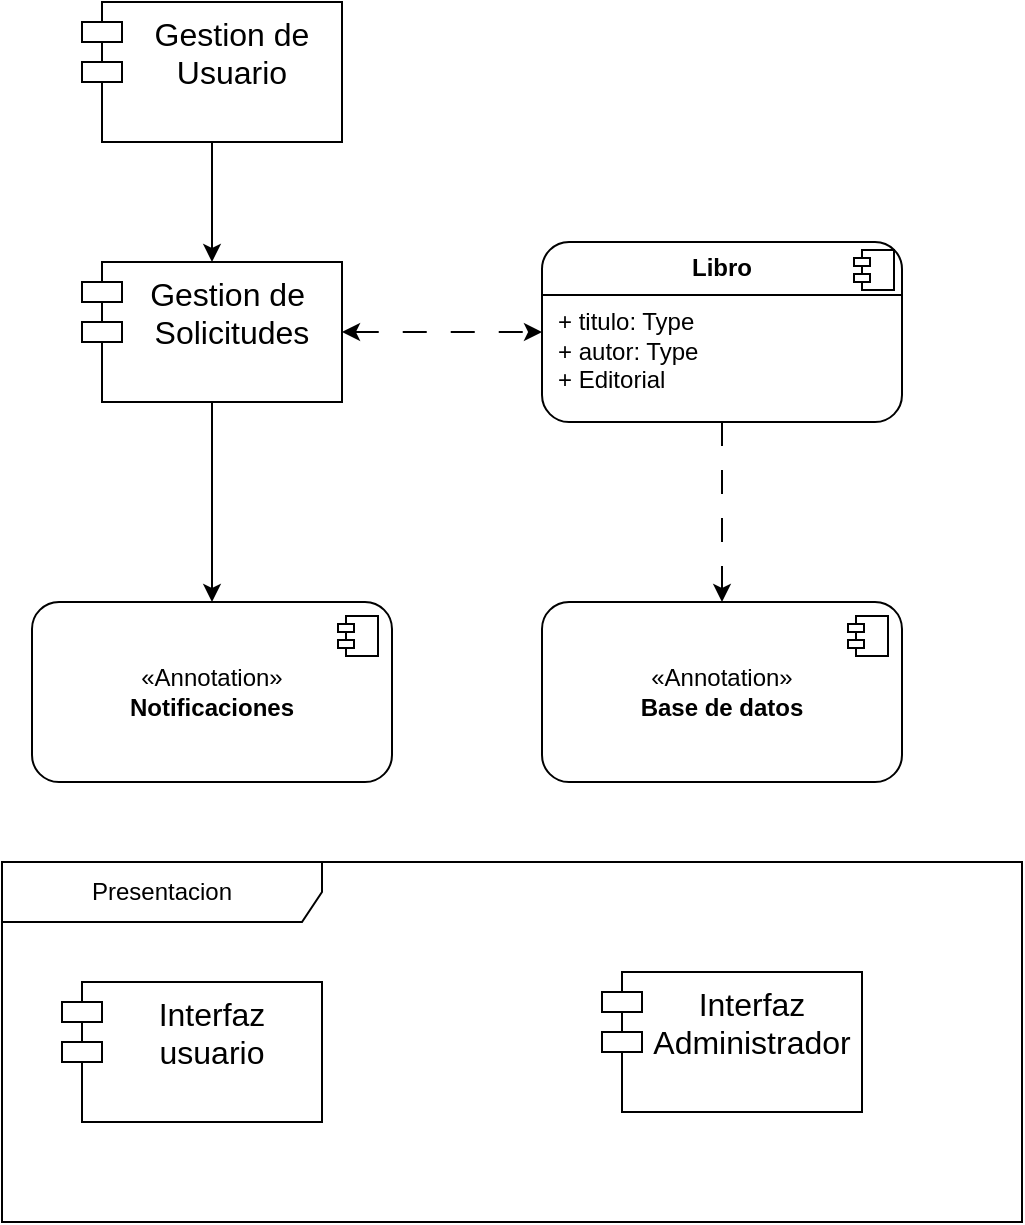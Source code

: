 <mxfile version="24.7.12">
  <diagram name="componentes" id="jlDk5a-m_Qh-OBnrggl_">
    <mxGraphModel dx="1026" dy="651" grid="1" gridSize="10" guides="1" tooltips="1" connect="1" arrows="1" fold="1" page="1" pageScale="1" pageWidth="827" pageHeight="1169" math="0" shadow="0">
      <root>
        <mxCell id="0" />
        <mxCell id="1" parent="0" />
        <mxCell id="cAQEznNlKB9DRVIOS70c-1" style="edgeStyle=orthogonalEdgeStyle;rounded=1;orthogonalLoop=1;jettySize=auto;html=1;entryX=0.5;entryY=0;entryDx=0;entryDy=0;" edge="1" parent="1" source="cAQEznNlKB9DRVIOS70c-2" target="cAQEznNlKB9DRVIOS70c-5">
          <mxGeometry relative="1" as="geometry" />
        </mxCell>
        <mxCell id="cAQEznNlKB9DRVIOS70c-2" value="&lt;font style=&quot;font-size: 16px;&quot;&gt;Gestion de Usuario&lt;/font&gt;" style="shape=module;align=left;spacingLeft=20;align=center;verticalAlign=top;whiteSpace=wrap;html=1;rounded=1;" vertex="1" parent="1">
          <mxGeometry x="180" y="230" width="130" height="70" as="geometry" />
        </mxCell>
        <mxCell id="cAQEznNlKB9DRVIOS70c-3" style="edgeStyle=orthogonalEdgeStyle;rounded=1;orthogonalLoop=1;jettySize=auto;html=1;entryX=0;entryY=0.5;entryDx=0;entryDy=0;dashed=1;dashPattern=12 12;startArrow=classic;startFill=1;" edge="1" parent="1" source="cAQEznNlKB9DRVIOS70c-5" target="cAQEznNlKB9DRVIOS70c-9">
          <mxGeometry relative="1" as="geometry" />
        </mxCell>
        <mxCell id="cAQEznNlKB9DRVIOS70c-4" style="edgeStyle=orthogonalEdgeStyle;rounded=1;orthogonalLoop=1;jettySize=auto;html=1;entryX=0.5;entryY=0;entryDx=0;entryDy=0;" edge="1" parent="1" source="cAQEznNlKB9DRVIOS70c-5" target="cAQEznNlKB9DRVIOS70c-6">
          <mxGeometry relative="1" as="geometry" />
        </mxCell>
        <mxCell id="cAQEznNlKB9DRVIOS70c-5" value="&lt;div&gt;&lt;font style=&quot;font-size: 16px;&quot;&gt;Gestion de&amp;nbsp;&lt;br&gt;Solicitudes&lt;/font&gt;&lt;/div&gt;" style="shape=module;align=left;spacingLeft=20;align=center;verticalAlign=top;whiteSpace=wrap;html=1;rounded=1;" vertex="1" parent="1">
          <mxGeometry x="180" y="360" width="130" height="70" as="geometry" />
        </mxCell>
        <mxCell id="cAQEznNlKB9DRVIOS70c-6" value="«Annotation»&lt;br&gt;&lt;b&gt;Notificaciones&lt;/b&gt;" style="html=1;dropTarget=0;whiteSpace=wrap;rounded=1;" vertex="1" parent="1">
          <mxGeometry x="155" y="530" width="180" height="90" as="geometry" />
        </mxCell>
        <mxCell id="cAQEznNlKB9DRVIOS70c-7" value="" style="shape=module;jettyWidth=8;jettyHeight=4;rounded=1;" vertex="1" parent="cAQEznNlKB9DRVIOS70c-6">
          <mxGeometry x="1" width="20" height="20" relative="1" as="geometry">
            <mxPoint x="-27" y="7" as="offset" />
          </mxGeometry>
        </mxCell>
        <mxCell id="cAQEznNlKB9DRVIOS70c-8" style="edgeStyle=orthogonalEdgeStyle;rounded=1;orthogonalLoop=1;jettySize=auto;html=1;entryX=0.5;entryY=0;entryDx=0;entryDy=0;dashed=1;dashPattern=12 12;" edge="1" parent="1" source="cAQEznNlKB9DRVIOS70c-9" target="cAQEznNlKB9DRVIOS70c-11">
          <mxGeometry relative="1" as="geometry" />
        </mxCell>
        <mxCell id="cAQEznNlKB9DRVIOS70c-9" value="&lt;p style=&quot;margin:0px;margin-top:6px;text-align:center;&quot;&gt;&lt;b&gt;Libro&lt;/b&gt;&lt;/p&gt;&lt;hr size=&quot;1&quot; style=&quot;border-style:solid;&quot;&gt;&lt;p style=&quot;margin:0px;margin-left:8px;&quot;&gt;+ titulo: Type&lt;br&gt;+ autor: Type&lt;/p&gt;&lt;p style=&quot;margin:0px;margin-left:8px;&quot;&gt;+ Editorial&lt;/p&gt;" style="align=left;overflow=fill;html=1;dropTarget=0;whiteSpace=wrap;rounded=1;" vertex="1" parent="1">
          <mxGeometry x="410" y="350" width="180" height="90" as="geometry" />
        </mxCell>
        <mxCell id="cAQEznNlKB9DRVIOS70c-10" value="" style="shape=component;jettyWidth=8;jettyHeight=4;rounded=1;" vertex="1" parent="cAQEznNlKB9DRVIOS70c-9">
          <mxGeometry x="1" width="20" height="20" relative="1" as="geometry">
            <mxPoint x="-24" y="4" as="offset" />
          </mxGeometry>
        </mxCell>
        <mxCell id="cAQEznNlKB9DRVIOS70c-11" value="«Annotation»&lt;br&gt;&lt;b&gt;Base de datos&lt;/b&gt;" style="html=1;dropTarget=0;whiteSpace=wrap;rounded=1;" vertex="1" parent="1">
          <mxGeometry x="410" y="530" width="180" height="90" as="geometry" />
        </mxCell>
        <mxCell id="cAQEznNlKB9DRVIOS70c-12" value="" style="shape=module;jettyWidth=8;jettyHeight=4;rounded=1;" vertex="1" parent="cAQEznNlKB9DRVIOS70c-11">
          <mxGeometry x="1" width="20" height="20" relative="1" as="geometry">
            <mxPoint x="-27" y="7" as="offset" />
          </mxGeometry>
        </mxCell>
        <mxCell id="cAQEznNlKB9DRVIOS70c-13" value="Presentacion" style="shape=umlFrame;whiteSpace=wrap;html=1;pointerEvents=0;recursiveResize=0;container=1;collapsible=0;width=160;" vertex="1" parent="1">
          <mxGeometry x="140" y="660" width="510" height="180" as="geometry" />
        </mxCell>
        <mxCell id="cAQEznNlKB9DRVIOS70c-14" value="&lt;span style=&quot;font-size: 16px;&quot;&gt;Interfaz usuario&lt;/span&gt;" style="shape=module;align=left;spacingLeft=20;align=center;verticalAlign=top;whiteSpace=wrap;html=1;rounded=1;" vertex="1" parent="cAQEznNlKB9DRVIOS70c-13">
          <mxGeometry x="30" y="60" width="130" height="70" as="geometry" />
        </mxCell>
        <mxCell id="cAQEznNlKB9DRVIOS70c-15" value="&lt;span style=&quot;font-size: 16px;&quot;&gt;Interfaz Administrador&lt;/span&gt;" style="shape=module;align=left;spacingLeft=20;align=center;verticalAlign=top;whiteSpace=wrap;html=1;rounded=1;" vertex="1" parent="cAQEznNlKB9DRVIOS70c-13">
          <mxGeometry x="300" y="55" width="130" height="70" as="geometry" />
        </mxCell>
      </root>
    </mxGraphModel>
  </diagram>
</mxfile>
